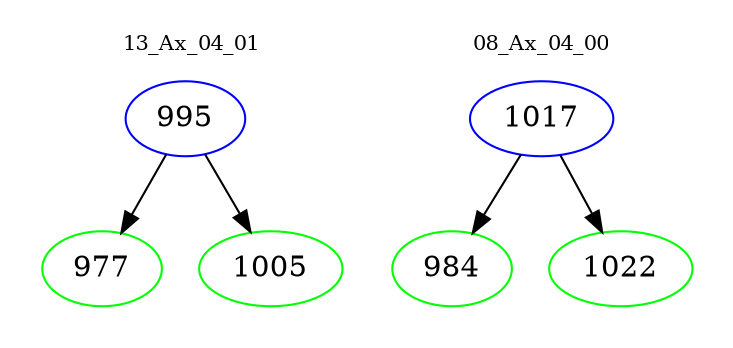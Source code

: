 digraph{
subgraph cluster_0 {
color = white
label = "13_Ax_04_01";
fontsize=10;
T0_995 [label="995", color="blue"]
T0_995 -> T0_977 [color="black"]
T0_977 [label="977", color="green"]
T0_995 -> T0_1005 [color="black"]
T0_1005 [label="1005", color="green"]
}
subgraph cluster_1 {
color = white
label = "08_Ax_04_00";
fontsize=10;
T1_1017 [label="1017", color="blue"]
T1_1017 -> T1_984 [color="black"]
T1_984 [label="984", color="green"]
T1_1017 -> T1_1022 [color="black"]
T1_1022 [label="1022", color="green"]
}
}
